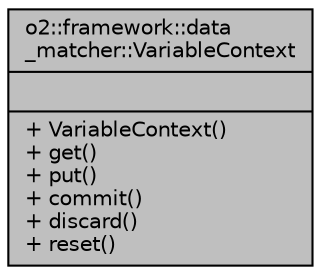 digraph "o2::framework::data_matcher::VariableContext"
{
 // INTERACTIVE_SVG=YES
  bgcolor="transparent";
  edge [fontname="Helvetica",fontsize="10",labelfontname="Helvetica",labelfontsize="10"];
  node [fontname="Helvetica",fontsize="10",shape=record];
  Node1 [label="{o2::framework::data\l_matcher::VariableContext\n||+ VariableContext()\l+ get()\l+ put()\l+ commit()\l+ discard()\l+ reset()\l}",height=0.2,width=0.4,color="black", fillcolor="grey75", style="filled" fontcolor="black"];
}
